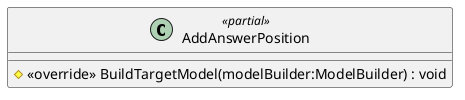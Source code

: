 @startuml
class AddAnswerPosition <<partial>> {
    # <<override>> BuildTargetModel(modelBuilder:ModelBuilder) : void
}
@enduml
